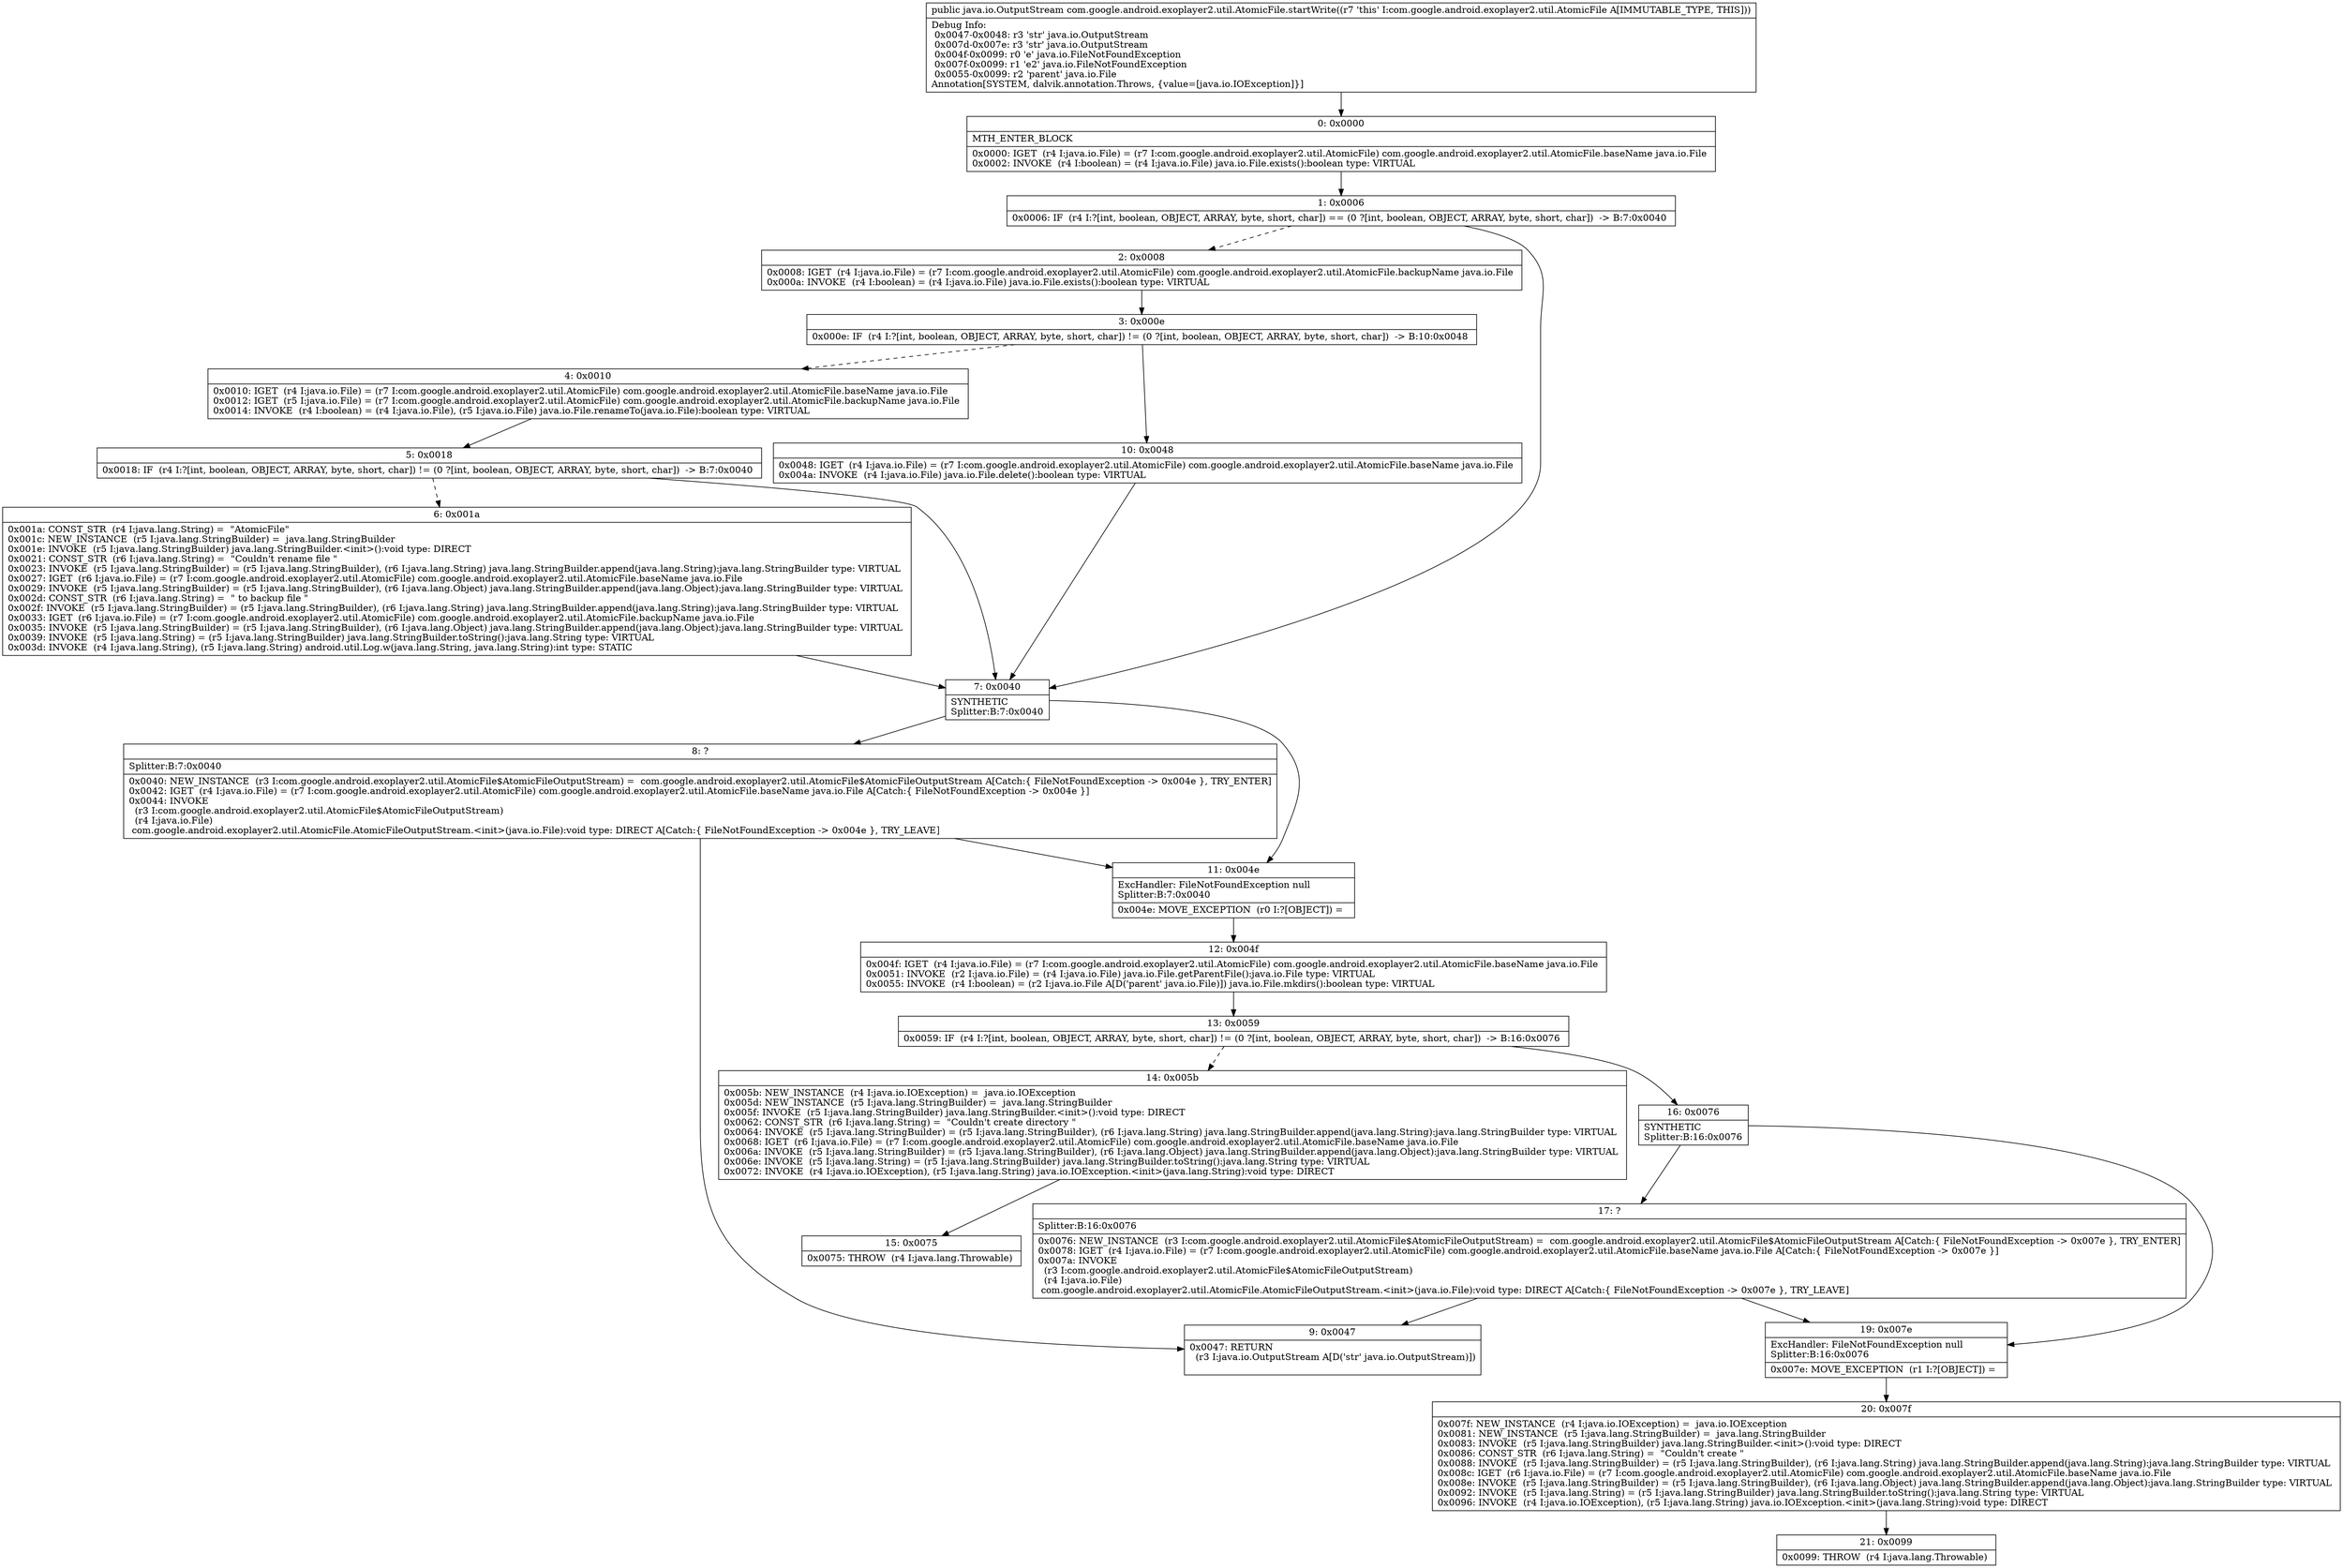 digraph "CFG forcom.google.android.exoplayer2.util.AtomicFile.startWrite()Ljava\/io\/OutputStream;" {
Node_0 [shape=record,label="{0\:\ 0x0000|MTH_ENTER_BLOCK\l|0x0000: IGET  (r4 I:java.io.File) = (r7 I:com.google.android.exoplayer2.util.AtomicFile) com.google.android.exoplayer2.util.AtomicFile.baseName java.io.File \l0x0002: INVOKE  (r4 I:boolean) = (r4 I:java.io.File) java.io.File.exists():boolean type: VIRTUAL \l}"];
Node_1 [shape=record,label="{1\:\ 0x0006|0x0006: IF  (r4 I:?[int, boolean, OBJECT, ARRAY, byte, short, char]) == (0 ?[int, boolean, OBJECT, ARRAY, byte, short, char])  \-\> B:7:0x0040 \l}"];
Node_2 [shape=record,label="{2\:\ 0x0008|0x0008: IGET  (r4 I:java.io.File) = (r7 I:com.google.android.exoplayer2.util.AtomicFile) com.google.android.exoplayer2.util.AtomicFile.backupName java.io.File \l0x000a: INVOKE  (r4 I:boolean) = (r4 I:java.io.File) java.io.File.exists():boolean type: VIRTUAL \l}"];
Node_3 [shape=record,label="{3\:\ 0x000e|0x000e: IF  (r4 I:?[int, boolean, OBJECT, ARRAY, byte, short, char]) != (0 ?[int, boolean, OBJECT, ARRAY, byte, short, char])  \-\> B:10:0x0048 \l}"];
Node_4 [shape=record,label="{4\:\ 0x0010|0x0010: IGET  (r4 I:java.io.File) = (r7 I:com.google.android.exoplayer2.util.AtomicFile) com.google.android.exoplayer2.util.AtomicFile.baseName java.io.File \l0x0012: IGET  (r5 I:java.io.File) = (r7 I:com.google.android.exoplayer2.util.AtomicFile) com.google.android.exoplayer2.util.AtomicFile.backupName java.io.File \l0x0014: INVOKE  (r4 I:boolean) = (r4 I:java.io.File), (r5 I:java.io.File) java.io.File.renameTo(java.io.File):boolean type: VIRTUAL \l}"];
Node_5 [shape=record,label="{5\:\ 0x0018|0x0018: IF  (r4 I:?[int, boolean, OBJECT, ARRAY, byte, short, char]) != (0 ?[int, boolean, OBJECT, ARRAY, byte, short, char])  \-\> B:7:0x0040 \l}"];
Node_6 [shape=record,label="{6\:\ 0x001a|0x001a: CONST_STR  (r4 I:java.lang.String) =  \"AtomicFile\" \l0x001c: NEW_INSTANCE  (r5 I:java.lang.StringBuilder) =  java.lang.StringBuilder \l0x001e: INVOKE  (r5 I:java.lang.StringBuilder) java.lang.StringBuilder.\<init\>():void type: DIRECT \l0x0021: CONST_STR  (r6 I:java.lang.String) =  \"Couldn't rename file \" \l0x0023: INVOKE  (r5 I:java.lang.StringBuilder) = (r5 I:java.lang.StringBuilder), (r6 I:java.lang.String) java.lang.StringBuilder.append(java.lang.String):java.lang.StringBuilder type: VIRTUAL \l0x0027: IGET  (r6 I:java.io.File) = (r7 I:com.google.android.exoplayer2.util.AtomicFile) com.google.android.exoplayer2.util.AtomicFile.baseName java.io.File \l0x0029: INVOKE  (r5 I:java.lang.StringBuilder) = (r5 I:java.lang.StringBuilder), (r6 I:java.lang.Object) java.lang.StringBuilder.append(java.lang.Object):java.lang.StringBuilder type: VIRTUAL \l0x002d: CONST_STR  (r6 I:java.lang.String) =  \" to backup file \" \l0x002f: INVOKE  (r5 I:java.lang.StringBuilder) = (r5 I:java.lang.StringBuilder), (r6 I:java.lang.String) java.lang.StringBuilder.append(java.lang.String):java.lang.StringBuilder type: VIRTUAL \l0x0033: IGET  (r6 I:java.io.File) = (r7 I:com.google.android.exoplayer2.util.AtomicFile) com.google.android.exoplayer2.util.AtomicFile.backupName java.io.File \l0x0035: INVOKE  (r5 I:java.lang.StringBuilder) = (r5 I:java.lang.StringBuilder), (r6 I:java.lang.Object) java.lang.StringBuilder.append(java.lang.Object):java.lang.StringBuilder type: VIRTUAL \l0x0039: INVOKE  (r5 I:java.lang.String) = (r5 I:java.lang.StringBuilder) java.lang.StringBuilder.toString():java.lang.String type: VIRTUAL \l0x003d: INVOKE  (r4 I:java.lang.String), (r5 I:java.lang.String) android.util.Log.w(java.lang.String, java.lang.String):int type: STATIC \l}"];
Node_7 [shape=record,label="{7\:\ 0x0040|SYNTHETIC\lSplitter:B:7:0x0040\l}"];
Node_8 [shape=record,label="{8\:\ ?|Splitter:B:7:0x0040\l|0x0040: NEW_INSTANCE  (r3 I:com.google.android.exoplayer2.util.AtomicFile$AtomicFileOutputStream) =  com.google.android.exoplayer2.util.AtomicFile$AtomicFileOutputStream A[Catch:\{ FileNotFoundException \-\> 0x004e \}, TRY_ENTER]\l0x0042: IGET  (r4 I:java.io.File) = (r7 I:com.google.android.exoplayer2.util.AtomicFile) com.google.android.exoplayer2.util.AtomicFile.baseName java.io.File A[Catch:\{ FileNotFoundException \-\> 0x004e \}]\l0x0044: INVOKE  \l  (r3 I:com.google.android.exoplayer2.util.AtomicFile$AtomicFileOutputStream)\l  (r4 I:java.io.File)\l com.google.android.exoplayer2.util.AtomicFile.AtomicFileOutputStream.\<init\>(java.io.File):void type: DIRECT A[Catch:\{ FileNotFoundException \-\> 0x004e \}, TRY_LEAVE]\l}"];
Node_9 [shape=record,label="{9\:\ 0x0047|0x0047: RETURN  \l  (r3 I:java.io.OutputStream A[D('str' java.io.OutputStream)])\l \l}"];
Node_10 [shape=record,label="{10\:\ 0x0048|0x0048: IGET  (r4 I:java.io.File) = (r7 I:com.google.android.exoplayer2.util.AtomicFile) com.google.android.exoplayer2.util.AtomicFile.baseName java.io.File \l0x004a: INVOKE  (r4 I:java.io.File) java.io.File.delete():boolean type: VIRTUAL \l}"];
Node_11 [shape=record,label="{11\:\ 0x004e|ExcHandler: FileNotFoundException null\lSplitter:B:7:0x0040\l|0x004e: MOVE_EXCEPTION  (r0 I:?[OBJECT]) =  \l}"];
Node_12 [shape=record,label="{12\:\ 0x004f|0x004f: IGET  (r4 I:java.io.File) = (r7 I:com.google.android.exoplayer2.util.AtomicFile) com.google.android.exoplayer2.util.AtomicFile.baseName java.io.File \l0x0051: INVOKE  (r2 I:java.io.File) = (r4 I:java.io.File) java.io.File.getParentFile():java.io.File type: VIRTUAL \l0x0055: INVOKE  (r4 I:boolean) = (r2 I:java.io.File A[D('parent' java.io.File)]) java.io.File.mkdirs():boolean type: VIRTUAL \l}"];
Node_13 [shape=record,label="{13\:\ 0x0059|0x0059: IF  (r4 I:?[int, boolean, OBJECT, ARRAY, byte, short, char]) != (0 ?[int, boolean, OBJECT, ARRAY, byte, short, char])  \-\> B:16:0x0076 \l}"];
Node_14 [shape=record,label="{14\:\ 0x005b|0x005b: NEW_INSTANCE  (r4 I:java.io.IOException) =  java.io.IOException \l0x005d: NEW_INSTANCE  (r5 I:java.lang.StringBuilder) =  java.lang.StringBuilder \l0x005f: INVOKE  (r5 I:java.lang.StringBuilder) java.lang.StringBuilder.\<init\>():void type: DIRECT \l0x0062: CONST_STR  (r6 I:java.lang.String) =  \"Couldn't create directory \" \l0x0064: INVOKE  (r5 I:java.lang.StringBuilder) = (r5 I:java.lang.StringBuilder), (r6 I:java.lang.String) java.lang.StringBuilder.append(java.lang.String):java.lang.StringBuilder type: VIRTUAL \l0x0068: IGET  (r6 I:java.io.File) = (r7 I:com.google.android.exoplayer2.util.AtomicFile) com.google.android.exoplayer2.util.AtomicFile.baseName java.io.File \l0x006a: INVOKE  (r5 I:java.lang.StringBuilder) = (r5 I:java.lang.StringBuilder), (r6 I:java.lang.Object) java.lang.StringBuilder.append(java.lang.Object):java.lang.StringBuilder type: VIRTUAL \l0x006e: INVOKE  (r5 I:java.lang.String) = (r5 I:java.lang.StringBuilder) java.lang.StringBuilder.toString():java.lang.String type: VIRTUAL \l0x0072: INVOKE  (r4 I:java.io.IOException), (r5 I:java.lang.String) java.io.IOException.\<init\>(java.lang.String):void type: DIRECT \l}"];
Node_15 [shape=record,label="{15\:\ 0x0075|0x0075: THROW  (r4 I:java.lang.Throwable) \l}"];
Node_16 [shape=record,label="{16\:\ 0x0076|SYNTHETIC\lSplitter:B:16:0x0076\l}"];
Node_17 [shape=record,label="{17\:\ ?|Splitter:B:16:0x0076\l|0x0076: NEW_INSTANCE  (r3 I:com.google.android.exoplayer2.util.AtomicFile$AtomicFileOutputStream) =  com.google.android.exoplayer2.util.AtomicFile$AtomicFileOutputStream A[Catch:\{ FileNotFoundException \-\> 0x007e \}, TRY_ENTER]\l0x0078: IGET  (r4 I:java.io.File) = (r7 I:com.google.android.exoplayer2.util.AtomicFile) com.google.android.exoplayer2.util.AtomicFile.baseName java.io.File A[Catch:\{ FileNotFoundException \-\> 0x007e \}]\l0x007a: INVOKE  \l  (r3 I:com.google.android.exoplayer2.util.AtomicFile$AtomicFileOutputStream)\l  (r4 I:java.io.File)\l com.google.android.exoplayer2.util.AtomicFile.AtomicFileOutputStream.\<init\>(java.io.File):void type: DIRECT A[Catch:\{ FileNotFoundException \-\> 0x007e \}, TRY_LEAVE]\l}"];
Node_19 [shape=record,label="{19\:\ 0x007e|ExcHandler: FileNotFoundException null\lSplitter:B:16:0x0076\l|0x007e: MOVE_EXCEPTION  (r1 I:?[OBJECT]) =  \l}"];
Node_20 [shape=record,label="{20\:\ 0x007f|0x007f: NEW_INSTANCE  (r4 I:java.io.IOException) =  java.io.IOException \l0x0081: NEW_INSTANCE  (r5 I:java.lang.StringBuilder) =  java.lang.StringBuilder \l0x0083: INVOKE  (r5 I:java.lang.StringBuilder) java.lang.StringBuilder.\<init\>():void type: DIRECT \l0x0086: CONST_STR  (r6 I:java.lang.String) =  \"Couldn't create \" \l0x0088: INVOKE  (r5 I:java.lang.StringBuilder) = (r5 I:java.lang.StringBuilder), (r6 I:java.lang.String) java.lang.StringBuilder.append(java.lang.String):java.lang.StringBuilder type: VIRTUAL \l0x008c: IGET  (r6 I:java.io.File) = (r7 I:com.google.android.exoplayer2.util.AtomicFile) com.google.android.exoplayer2.util.AtomicFile.baseName java.io.File \l0x008e: INVOKE  (r5 I:java.lang.StringBuilder) = (r5 I:java.lang.StringBuilder), (r6 I:java.lang.Object) java.lang.StringBuilder.append(java.lang.Object):java.lang.StringBuilder type: VIRTUAL \l0x0092: INVOKE  (r5 I:java.lang.String) = (r5 I:java.lang.StringBuilder) java.lang.StringBuilder.toString():java.lang.String type: VIRTUAL \l0x0096: INVOKE  (r4 I:java.io.IOException), (r5 I:java.lang.String) java.io.IOException.\<init\>(java.lang.String):void type: DIRECT \l}"];
Node_21 [shape=record,label="{21\:\ 0x0099|0x0099: THROW  (r4 I:java.lang.Throwable) \l}"];
MethodNode[shape=record,label="{public java.io.OutputStream com.google.android.exoplayer2.util.AtomicFile.startWrite((r7 'this' I:com.google.android.exoplayer2.util.AtomicFile A[IMMUTABLE_TYPE, THIS]))  | Debug Info:\l  0x0047\-0x0048: r3 'str' java.io.OutputStream\l  0x007d\-0x007e: r3 'str' java.io.OutputStream\l  0x004f\-0x0099: r0 'e' java.io.FileNotFoundException\l  0x007f\-0x0099: r1 'e2' java.io.FileNotFoundException\l  0x0055\-0x0099: r2 'parent' java.io.File\lAnnotation[SYSTEM, dalvik.annotation.Throws, \{value=[java.io.IOException]\}]\l}"];
MethodNode -> Node_0;
Node_0 -> Node_1;
Node_1 -> Node_2[style=dashed];
Node_1 -> Node_7;
Node_2 -> Node_3;
Node_3 -> Node_4[style=dashed];
Node_3 -> Node_10;
Node_4 -> Node_5;
Node_5 -> Node_6[style=dashed];
Node_5 -> Node_7;
Node_6 -> Node_7;
Node_7 -> Node_8;
Node_7 -> Node_11;
Node_8 -> Node_9;
Node_8 -> Node_11;
Node_10 -> Node_7;
Node_11 -> Node_12;
Node_12 -> Node_13;
Node_13 -> Node_14[style=dashed];
Node_13 -> Node_16;
Node_14 -> Node_15;
Node_16 -> Node_17;
Node_16 -> Node_19;
Node_17 -> Node_19;
Node_17 -> Node_9;
Node_19 -> Node_20;
Node_20 -> Node_21;
}

